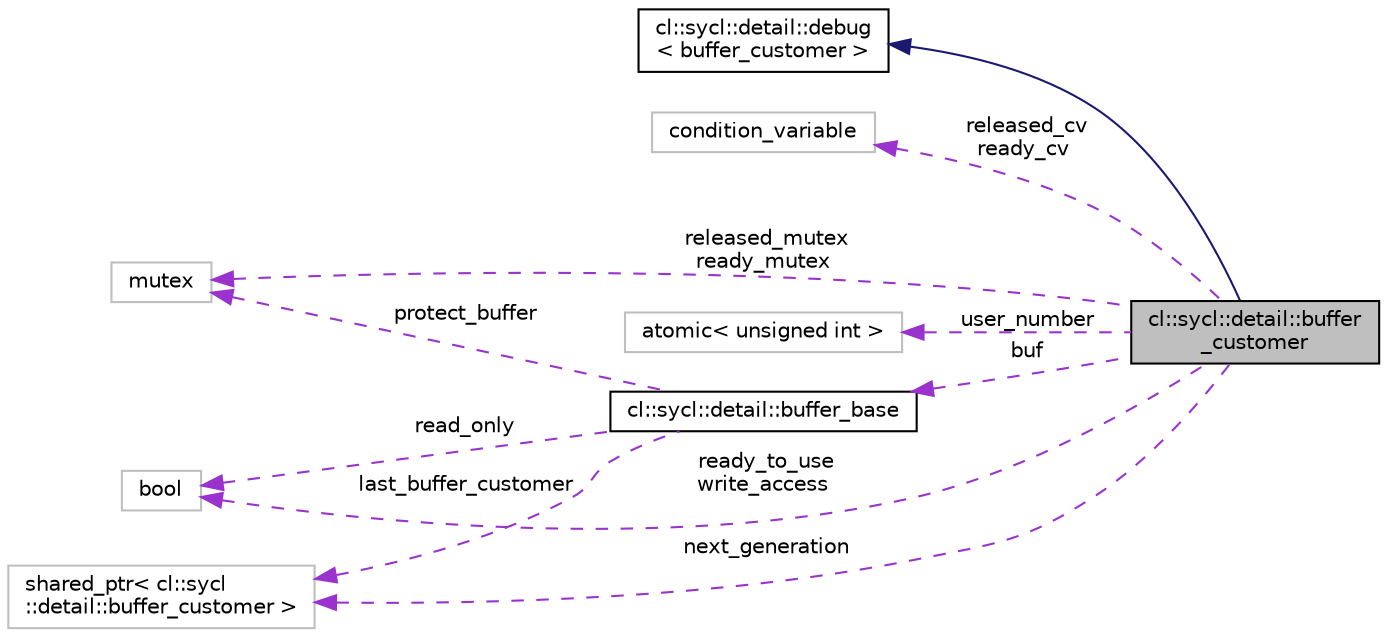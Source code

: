 digraph "cl::sycl::detail::buffer_customer"
{
 // INTERACTIVE_SVG=YES
  bgcolor="transparent";
  edge [fontname="Helvetica",fontsize="10",labelfontname="Helvetica",labelfontsize="10"];
  node [fontname="Helvetica",fontsize="10",shape=record];
  rankdir="LR";
  Node1 [label="cl::sycl::detail::buffer\l_customer",height=0.2,width=0.4,color="black", fillcolor="grey75", style="filled", fontcolor="black"];
  Node2 -> Node1 [dir="back",color="midnightblue",fontsize="10",style="solid",fontname="Helvetica"];
  Node2 [label="cl::sycl::detail::debug\l\< buffer_customer \>",height=0.2,width=0.4,color="black",URL="$group__debug__trace.html"];
  Node3 -> Node1 [dir="back",color="darkorchid3",fontsize="10",style="dashed",label=" released_cv\nready_cv" ,fontname="Helvetica"];
  Node3 [label="condition_variable",height=0.2,width=0.4,color="grey75"];
  Node4 -> Node1 [dir="back",color="darkorchid3",fontsize="10",style="dashed",label=" released_mutex\nready_mutex" ,fontname="Helvetica"];
  Node4 [label="mutex",height=0.2,width=0.4,color="grey75"];
  Node5 -> Node1 [dir="back",color="darkorchid3",fontsize="10",style="dashed",label=" user_number" ,fontname="Helvetica"];
  Node5 [label="atomic\< unsigned int \>",height=0.2,width=0.4,color="grey75"];
  Node6 -> Node1 [dir="back",color="darkorchid3",fontsize="10",style="dashed",label=" ready_to_use\nwrite_access" ,fontname="Helvetica"];
  Node6 [label="bool",height=0.2,width=0.4,color="grey75"];
  Node7 -> Node1 [dir="back",color="darkorchid3",fontsize="10",style="dashed",label=" buf" ,fontname="Helvetica"];
  Node7 [label="cl::sycl::detail::buffer_base",height=0.2,width=0.4,color="black",URL="$structcl_1_1sycl_1_1detail_1_1buffer__base.html",tooltip="Factorize some template independent buffer aspects in a base class. "];
  Node4 -> Node7 [dir="back",color="darkorchid3",fontsize="10",style="dashed",label=" protect_buffer" ,fontname="Helvetica"];
  Node6 -> Node7 [dir="back",color="darkorchid3",fontsize="10",style="dashed",label=" read_only" ,fontname="Helvetica"];
  Node8 -> Node7 [dir="back",color="darkorchid3",fontsize="10",style="dashed",label=" last_buffer_customer" ,fontname="Helvetica"];
  Node8 [label="shared_ptr\< cl::sycl\l::detail::buffer_customer \>",height=0.2,width=0.4,color="grey75"];
  Node8 -> Node1 [dir="back",color="darkorchid3",fontsize="10",style="dashed",label=" next_generation" ,fontname="Helvetica"];
}
